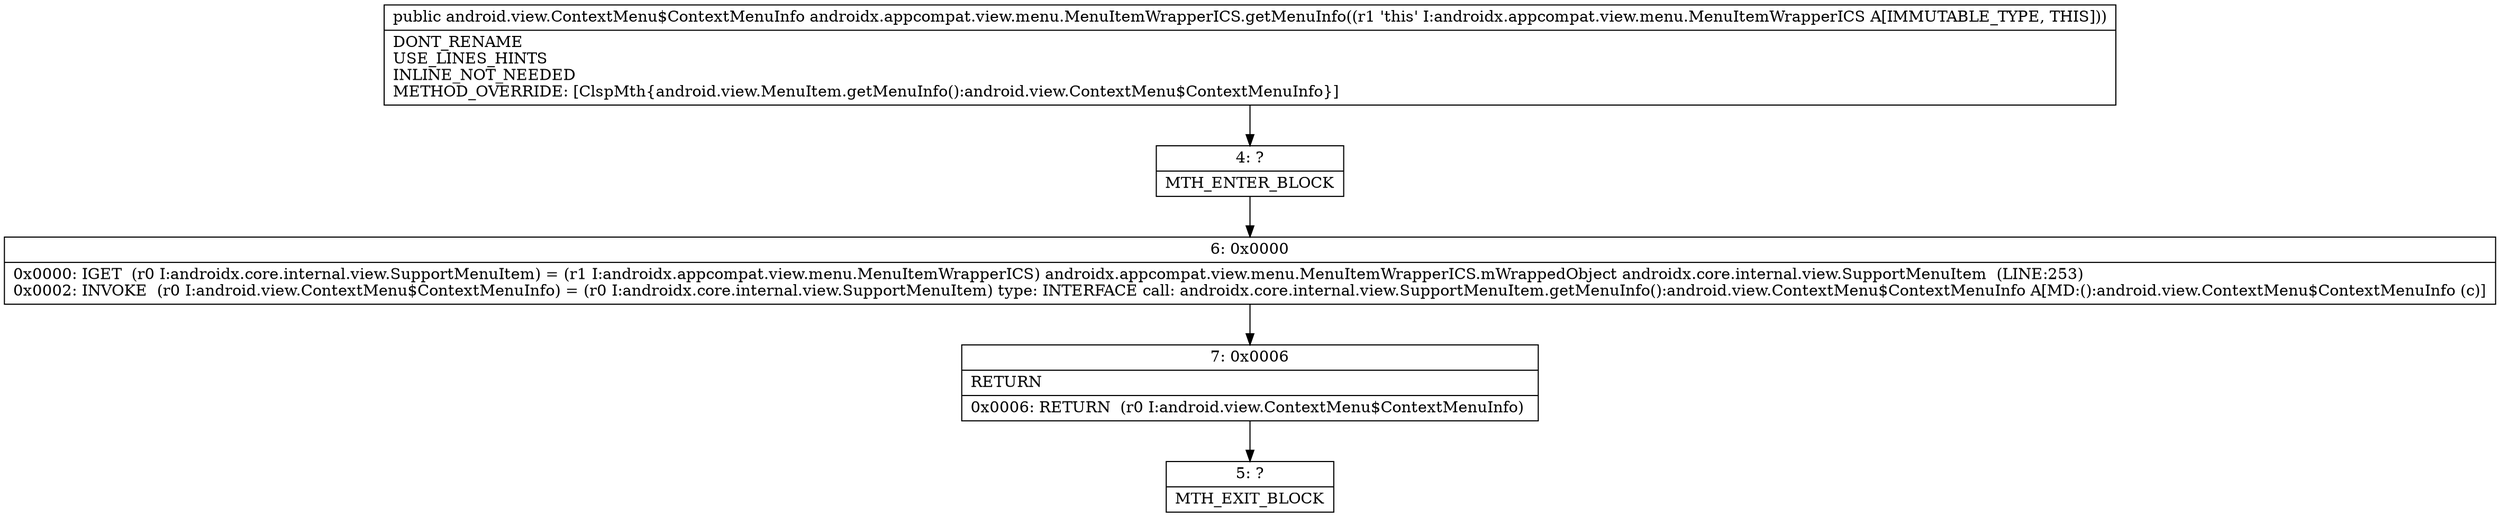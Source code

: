 digraph "CFG forandroidx.appcompat.view.menu.MenuItemWrapperICS.getMenuInfo()Landroid\/view\/ContextMenu$ContextMenuInfo;" {
Node_4 [shape=record,label="{4\:\ ?|MTH_ENTER_BLOCK\l}"];
Node_6 [shape=record,label="{6\:\ 0x0000|0x0000: IGET  (r0 I:androidx.core.internal.view.SupportMenuItem) = (r1 I:androidx.appcompat.view.menu.MenuItemWrapperICS) androidx.appcompat.view.menu.MenuItemWrapperICS.mWrappedObject androidx.core.internal.view.SupportMenuItem  (LINE:253)\l0x0002: INVOKE  (r0 I:android.view.ContextMenu$ContextMenuInfo) = (r0 I:androidx.core.internal.view.SupportMenuItem) type: INTERFACE call: androidx.core.internal.view.SupportMenuItem.getMenuInfo():android.view.ContextMenu$ContextMenuInfo A[MD:():android.view.ContextMenu$ContextMenuInfo (c)]\l}"];
Node_7 [shape=record,label="{7\:\ 0x0006|RETURN\l|0x0006: RETURN  (r0 I:android.view.ContextMenu$ContextMenuInfo) \l}"];
Node_5 [shape=record,label="{5\:\ ?|MTH_EXIT_BLOCK\l}"];
MethodNode[shape=record,label="{public android.view.ContextMenu$ContextMenuInfo androidx.appcompat.view.menu.MenuItemWrapperICS.getMenuInfo((r1 'this' I:androidx.appcompat.view.menu.MenuItemWrapperICS A[IMMUTABLE_TYPE, THIS]))  | DONT_RENAME\lUSE_LINES_HINTS\lINLINE_NOT_NEEDED\lMETHOD_OVERRIDE: [ClspMth\{android.view.MenuItem.getMenuInfo():android.view.ContextMenu$ContextMenuInfo\}]\l}"];
MethodNode -> Node_4;Node_4 -> Node_6;
Node_6 -> Node_7;
Node_7 -> Node_5;
}

